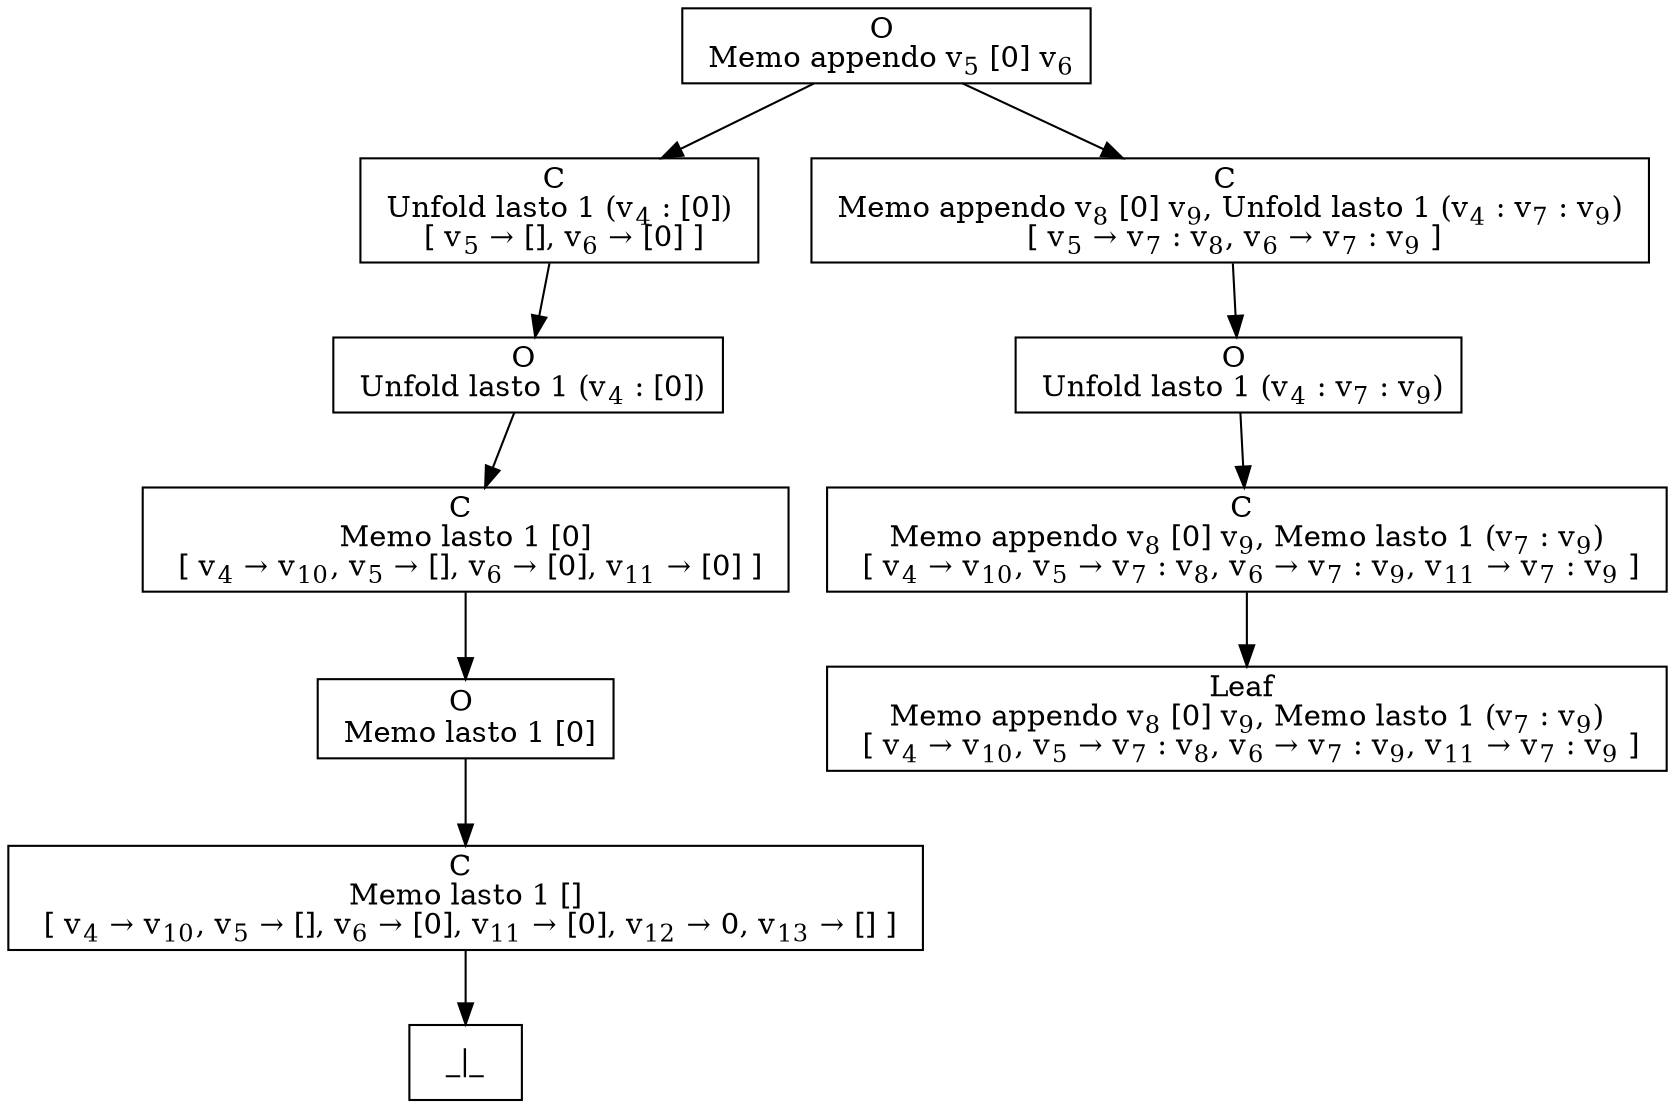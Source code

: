 digraph {
    graph [rankdir=TB
          ,bgcolor=transparent];
    node [shape=box
         ,fillcolor=white
         ,style=filled];
    0 [label=<O <BR/> Memo appendo v<SUB>5</SUB> [0] v<SUB>6</SUB>>];
    1 [label=<C <BR/> Unfold lasto 1 (v<SUB>4</SUB> : [0]) <BR/>  [ v<SUB>5</SUB> &rarr; [], v<SUB>6</SUB> &rarr; [0] ] >];
    2 [label=<C <BR/> Memo appendo v<SUB>8</SUB> [0] v<SUB>9</SUB>, Unfold lasto 1 (v<SUB>4</SUB> : v<SUB>7</SUB> : v<SUB>9</SUB>) <BR/>  [ v<SUB>5</SUB> &rarr; v<SUB>7</SUB> : v<SUB>8</SUB>, v<SUB>6</SUB> &rarr; v<SUB>7</SUB> : v<SUB>9</SUB> ] >];
    3 [label=<O <BR/> Unfold lasto 1 (v<SUB>4</SUB> : [0])>];
    4 [label=<C <BR/> Memo lasto 1 [0] <BR/>  [ v<SUB>4</SUB> &rarr; v<SUB>10</SUB>, v<SUB>5</SUB> &rarr; [], v<SUB>6</SUB> &rarr; [0], v<SUB>11</SUB> &rarr; [0] ] >];
    5 [label=<O <BR/> Memo lasto 1 [0]>];
    6 [label=<C <BR/> Memo lasto 1 [] <BR/>  [ v<SUB>4</SUB> &rarr; v<SUB>10</SUB>, v<SUB>5</SUB> &rarr; [], v<SUB>6</SUB> &rarr; [0], v<SUB>11</SUB> &rarr; [0], v<SUB>12</SUB> &rarr; 0, v<SUB>13</SUB> &rarr; [] ] >];
    7 [label=<_|_>];
    8 [label=<O <BR/> Unfold lasto 1 (v<SUB>4</SUB> : v<SUB>7</SUB> : v<SUB>9</SUB>)>];
    9 [label=<C <BR/> Memo appendo v<SUB>8</SUB> [0] v<SUB>9</SUB>, Memo lasto 1 (v<SUB>7</SUB> : v<SUB>9</SUB>) <BR/>  [ v<SUB>4</SUB> &rarr; v<SUB>10</SUB>, v<SUB>5</SUB> &rarr; v<SUB>7</SUB> : v<SUB>8</SUB>, v<SUB>6</SUB> &rarr; v<SUB>7</SUB> : v<SUB>9</SUB>, v<SUB>11</SUB> &rarr; v<SUB>7</SUB> : v<SUB>9</SUB> ] >];
    10 [label=<Leaf <BR/> Memo appendo v<SUB>8</SUB> [0] v<SUB>9</SUB>, Memo lasto 1 (v<SUB>7</SUB> : v<SUB>9</SUB>) <BR/>  [ v<SUB>4</SUB> &rarr; v<SUB>10</SUB>, v<SUB>5</SUB> &rarr; v<SUB>7</SUB> : v<SUB>8</SUB>, v<SUB>6</SUB> &rarr; v<SUB>7</SUB> : v<SUB>9</SUB>, v<SUB>11</SUB> &rarr; v<SUB>7</SUB> : v<SUB>9</SUB> ] >];
    0 -> 1 [label=""];
    0 -> 2 [label=""];
    1 -> 3 [label=""];
    2 -> 8 [label=""];
    3 -> 4 [label=""];
    4 -> 5 [label=""];
    5 -> 6 [label=""];
    6 -> 7 [label=""];
    8 -> 9 [label=""];
    9 -> 10 [label=""];
}
